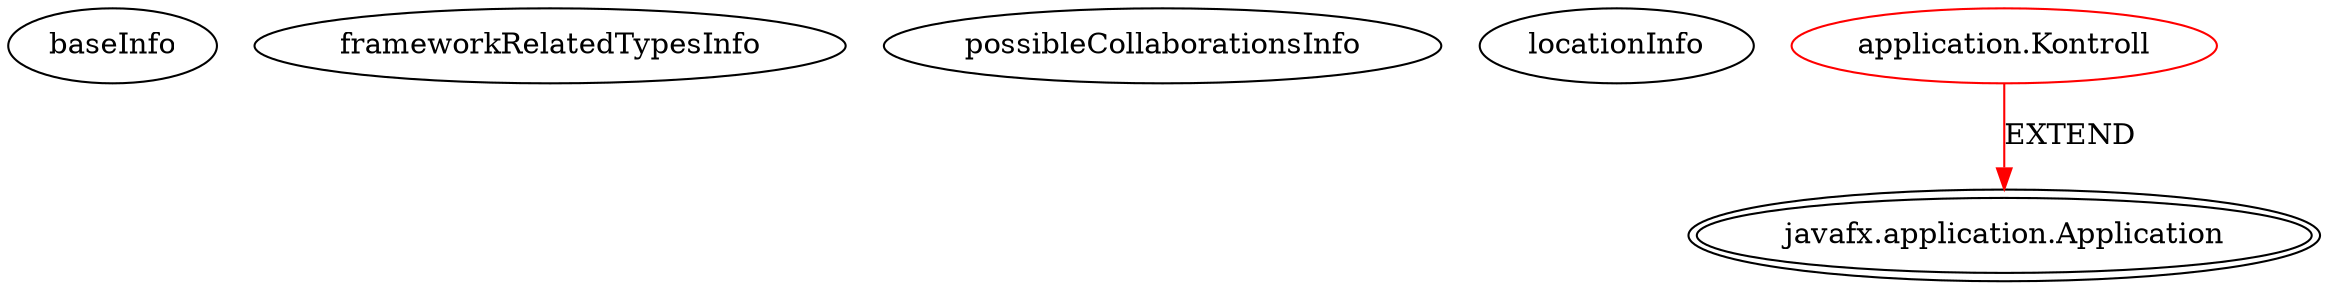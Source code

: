 digraph {
baseInfo[graphId=3507,category="extension_graph",isAnonymous=false,possibleRelation=false]
frameworkRelatedTypesInfo[0="javafx.application.Application"]
possibleCollaborationsInfo[]
locationInfo[projectName="m2rtt-Poomine",filePath="/m2rtt-Poomine/Poomine-master/src/application/Kontroll.java",contextSignature="Kontroll",graphId="3507"]
0[label="application.Kontroll",vertexType="ROOT_CLIENT_CLASS_DECLARATION",isFrameworkType=false,color=red]
1[label="javafx.application.Application",vertexType="FRAMEWORK_CLASS_TYPE",isFrameworkType=true,peripheries=2]
0->1[label="EXTEND",color=red]
}
